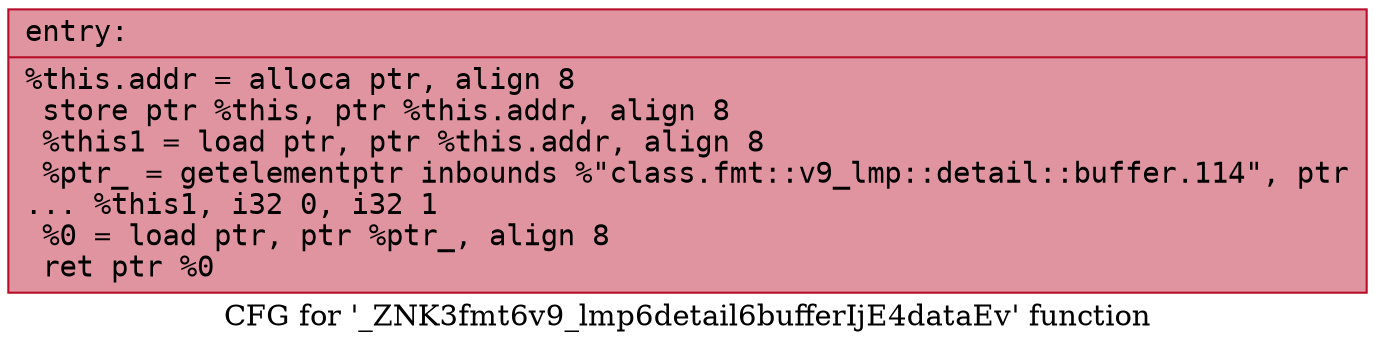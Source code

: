 digraph "CFG for '_ZNK3fmt6v9_lmp6detail6bufferIjE4dataEv' function" {
	label="CFG for '_ZNK3fmt6v9_lmp6detail6bufferIjE4dataEv' function";

	Node0x556bfec824f0 [shape=record,color="#b70d28ff", style=filled, fillcolor="#b70d2870" fontname="Courier",label="{entry:\l|  %this.addr = alloca ptr, align 8\l  store ptr %this, ptr %this.addr, align 8\l  %this1 = load ptr, ptr %this.addr, align 8\l  %ptr_ = getelementptr inbounds %\"class.fmt::v9_lmp::detail::buffer.114\", ptr\l... %this1, i32 0, i32 1\l  %0 = load ptr, ptr %ptr_, align 8\l  ret ptr %0\l}"];
}
